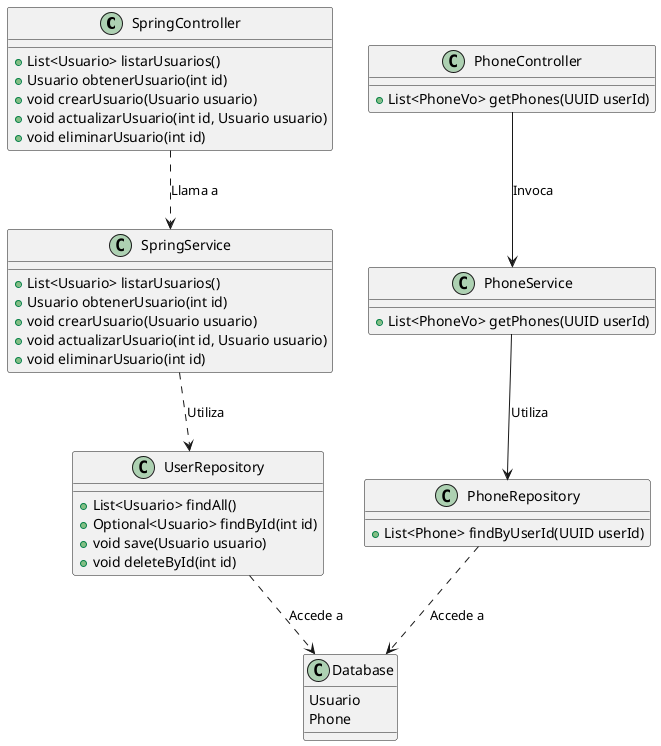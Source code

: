 @startuml

class SpringController {
  + List<Usuario> listarUsuarios()
  + Usuario obtenerUsuario(int id)
  + void crearUsuario(Usuario usuario)
  + void actualizarUsuario(int id, Usuario usuario)
  + void eliminarUsuario(int id)
}

class SpringService {
  + List<Usuario> listarUsuarios()
  + Usuario obtenerUsuario(int id)
  + void crearUsuario(Usuario usuario)
  + void actualizarUsuario(int id, Usuario usuario)
  + void eliminarUsuario(int id)
}

class "UserRepository" {
  + List<Usuario> findAll()
  + Optional<Usuario> findById(int id)
  + void save(Usuario usuario)
  + void deleteById(int id)
}

class Database {
  Usuario
  Phone
}

class PhoneService {
  + List<PhoneVo> getPhones(UUID userId)
}

class PhoneRepository {
  + List<Phone> findByUserId(UUID userId)
}

class PhoneController {
  + List<PhoneVo> getPhones(UUID userId)
}

SpringController ..> SpringService : Llama a
SpringService ..> "UserRepository" : Utiliza
"UserRepository" ..> Database : Accede a
PhoneController --> PhoneService : Invoca
PhoneService --> PhoneRepository : Utiliza
"PhoneRepository" ..> Database : Accede a
@enduml
